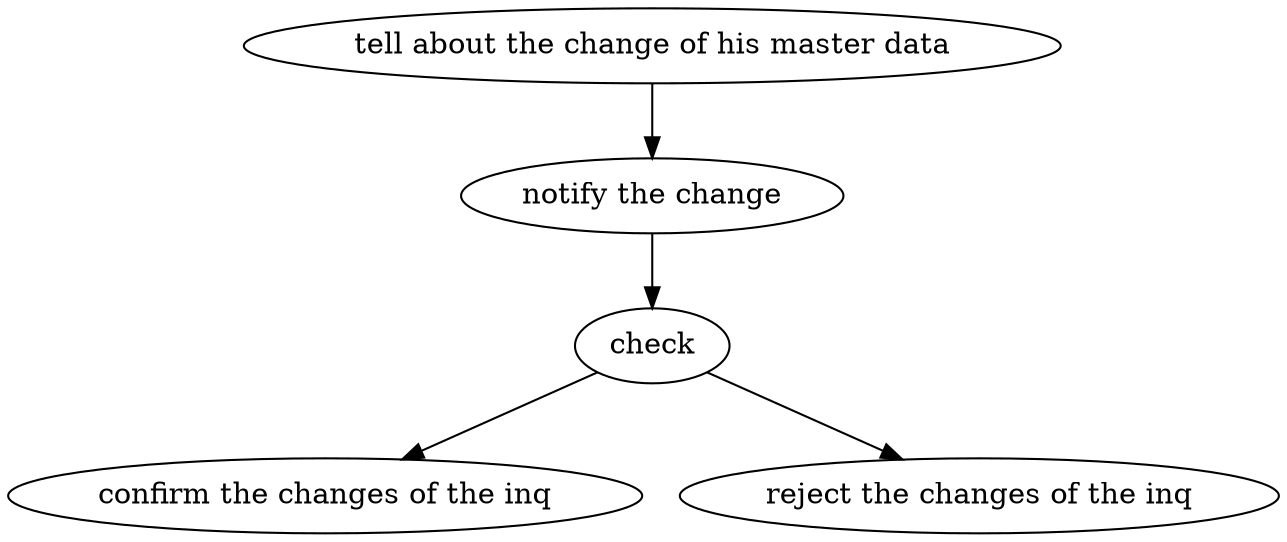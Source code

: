 strict digraph "doc-10.12" {
	graph [name="doc-10.12"];
	"tell about the change of his master data"	[attrs="{'type': 'Activity', 'label': 'tell about the change of his master data'}"];
	"notify the change"	[attrs="{'type': 'Activity', 'label': 'notify the change'}"];
	"tell about the change of his master data" -> "notify the change"	[attrs="{'type': 'flow', 'label': 'flow'}"];
	check	[attrs="{'type': 'Activity', 'label': 'check'}"];
	"notify the change" -> check	[attrs="{'type': 'flow', 'label': 'flow'}"];
	"confirm the changes of the inq"	[attrs="{'type': 'Activity', 'label': 'confirm the changes of the inq'}"];
	check -> "confirm the changes of the inq"	[attrs="{'type': 'flow', 'label': 'flow'}"];
	"reject the changes of the inq"	[attrs="{'type': 'Activity', 'label': 'reject the changes of the inq'}"];
	check -> "reject the changes of the inq"	[attrs="{'type': 'flow', 'label': 'flow'}"];
}
